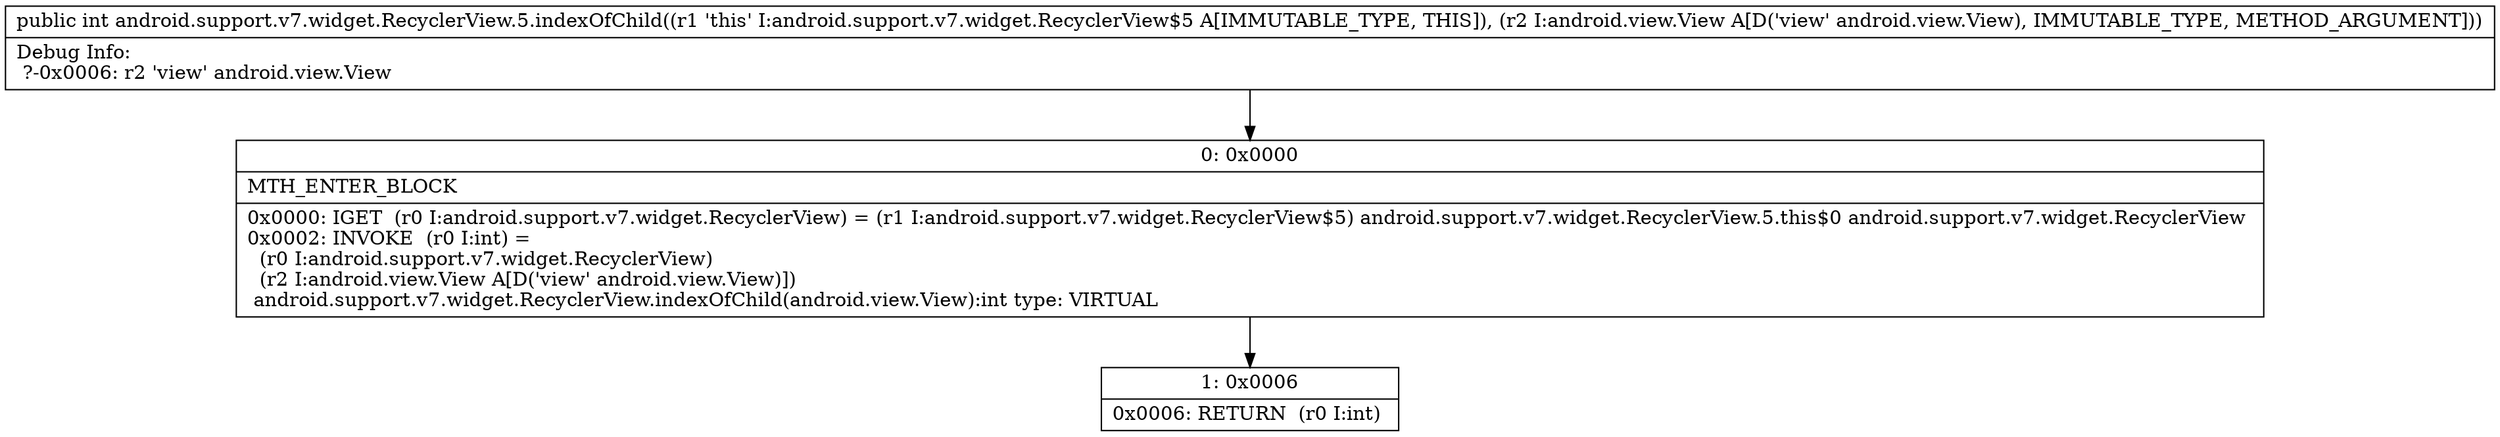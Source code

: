 digraph "CFG forandroid.support.v7.widget.RecyclerView.5.indexOfChild(Landroid\/view\/View;)I" {
Node_0 [shape=record,label="{0\:\ 0x0000|MTH_ENTER_BLOCK\l|0x0000: IGET  (r0 I:android.support.v7.widget.RecyclerView) = (r1 I:android.support.v7.widget.RecyclerView$5) android.support.v7.widget.RecyclerView.5.this$0 android.support.v7.widget.RecyclerView \l0x0002: INVOKE  (r0 I:int) = \l  (r0 I:android.support.v7.widget.RecyclerView)\l  (r2 I:android.view.View A[D('view' android.view.View)])\l android.support.v7.widget.RecyclerView.indexOfChild(android.view.View):int type: VIRTUAL \l}"];
Node_1 [shape=record,label="{1\:\ 0x0006|0x0006: RETURN  (r0 I:int) \l}"];
MethodNode[shape=record,label="{public int android.support.v7.widget.RecyclerView.5.indexOfChild((r1 'this' I:android.support.v7.widget.RecyclerView$5 A[IMMUTABLE_TYPE, THIS]), (r2 I:android.view.View A[D('view' android.view.View), IMMUTABLE_TYPE, METHOD_ARGUMENT]))  | Debug Info:\l  ?\-0x0006: r2 'view' android.view.View\l}"];
MethodNode -> Node_0;
Node_0 -> Node_1;
}

